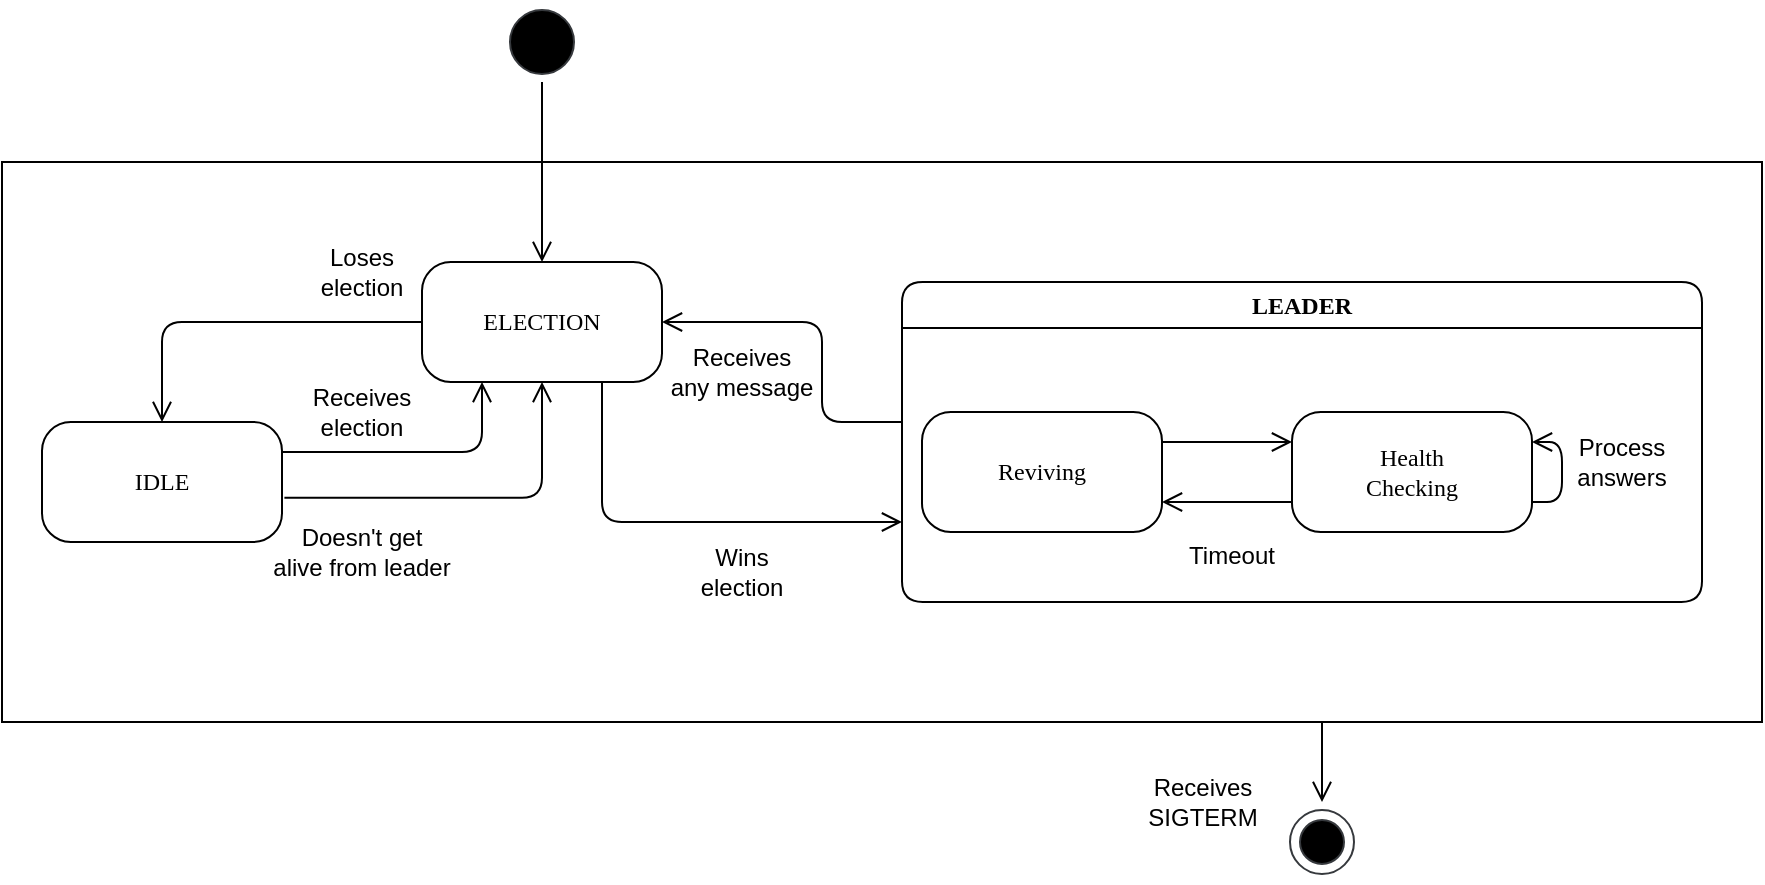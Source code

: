 <mxfile version="20.6.0"><diagram name="Page-1" id="58cdce13-f638-feb5-8d6f-7d28b1aa9fa0"><mxGraphModel dx="1437" dy="1545" grid="1" gridSize="10" guides="1" tooltips="1" connect="1" arrows="1" fold="1" page="1" pageScale="1" pageWidth="1100" pageHeight="850" background="none" math="0" shadow="0"><root><mxCell id="0"/><mxCell id="1" parent="0"/><mxCell id="382b91b5511bd0f7-1" value="" style="ellipse;html=1;shape=startState;rounded=1;shadow=0;comic=0;labelBackgroundColor=none;fontFamily=Verdana;fontSize=12;align=center;direction=south;fillColor=#000000;strokeColor=#36393d;" parent="1" vertex="1"><mxGeometry x="330" y="-40" width="40" height="40" as="geometry"/></mxCell><mxCell id="382b91b5511bd0f7-5" value="IDLE" style="rounded=1;whiteSpace=wrap;html=1;arcSize=24;shadow=0;comic=0;labelBackgroundColor=none;fontFamily=Verdana;fontSize=12;align=center;" parent="1" vertex="1"><mxGeometry x="100" y="170" width="120" height="60" as="geometry"/></mxCell><mxCell id="382b91b5511bd0f7-7" value="ELECTION" style="rounded=1;whiteSpace=wrap;html=1;arcSize=24;shadow=0;comic=0;labelBackgroundColor=none;fontFamily=Verdana;fontSize=12;align=center;" parent="1" vertex="1"><mxGeometry x="290" y="90" width="120" height="60" as="geometry"/></mxCell><mxCell id="2a3bc250acf0617d-7" value="LEADER" style="swimlane;whiteSpace=wrap;html=1;rounded=1;shadow=0;comic=0;labelBackgroundColor=none;strokeWidth=1;fontFamily=Verdana;fontSize=12;align=center;" parent="1" vertex="1"><mxGeometry x="530" y="100" width="400" height="160" as="geometry"/></mxCell><mxCell id="F5Ic-6FHs2QYIWe-cvFc-7" value="Reviving" style="rounded=1;whiteSpace=wrap;html=1;arcSize=24;shadow=0;comic=0;labelBackgroundColor=none;fontFamily=Verdana;fontSize=12;align=center;" vertex="1" parent="2a3bc250acf0617d-7"><mxGeometry x="10" y="65" width="120" height="60" as="geometry"/></mxCell><mxCell id="F5Ic-6FHs2QYIWe-cvFc-8" style="edgeStyle=elbowEdgeStyle;html=1;labelBackgroundColor=none;endArrow=open;endSize=8;fontFamily=Verdana;fontSize=12;align=left;entryX=1;entryY=0.75;entryDx=0;entryDy=0;exitX=0;exitY=0.75;exitDx=0;exitDy=0;" edge="1" parent="2a3bc250acf0617d-7" source="F5Ic-6FHs2QYIWe-cvFc-9" target="F5Ic-6FHs2QYIWe-cvFc-7"><mxGeometry relative="1" as="geometry"/></mxCell><mxCell id="F5Ic-6FHs2QYIWe-cvFc-9" value="&lt;div&gt;Health&lt;/div&gt;&lt;div&gt;Checking&lt;/div&gt;" style="rounded=1;whiteSpace=wrap;html=1;arcSize=24;shadow=0;comic=0;labelBackgroundColor=none;fontFamily=Verdana;fontSize=12;align=center;" vertex="1" parent="2a3bc250acf0617d-7"><mxGeometry x="195" y="65" width="120" height="60" as="geometry"/></mxCell><mxCell id="F5Ic-6FHs2QYIWe-cvFc-6" style="edgeStyle=elbowEdgeStyle;html=1;labelBackgroundColor=none;endArrow=open;endSize=8;fontFamily=Verdana;fontSize=12;align=left;exitX=1;exitY=0.25;exitDx=0;exitDy=0;entryX=0;entryY=0.25;entryDx=0;entryDy=0;" edge="1" parent="2a3bc250acf0617d-7" source="F5Ic-6FHs2QYIWe-cvFc-7" target="F5Ic-6FHs2QYIWe-cvFc-9"><mxGeometry relative="1" as="geometry"/></mxCell><mxCell id="F5Ic-6FHs2QYIWe-cvFc-10" style="edgeStyle=elbowEdgeStyle;html=1;labelBackgroundColor=none;endArrow=open;endSize=8;fontFamily=Verdana;fontSize=12;align=left;entryX=1;entryY=0.25;entryDx=0;entryDy=0;exitX=1;exitY=0.75;exitDx=0;exitDy=0;" edge="1" parent="2a3bc250acf0617d-7" source="F5Ic-6FHs2QYIWe-cvFc-9" target="F5Ic-6FHs2QYIWe-cvFc-9"><mxGeometry relative="1" as="geometry"><mxPoint x="-75" y="-375" as="sourcePoint"/><mxPoint x="-140" y="-375" as="targetPoint"/><Array as="points"><mxPoint x="330" y="115"/><mxPoint x="340" y="95"/></Array></mxGeometry></mxCell><mxCell id="F5Ic-6FHs2QYIWe-cvFc-11" value="&lt;div&gt;Process&lt;/div&gt;&lt;div&gt;answers&lt;br&gt;&lt;/div&gt;" style="text;html=1;strokeColor=none;fillColor=none;align=center;verticalAlign=middle;whiteSpace=wrap;rounded=0;" vertex="1" parent="2a3bc250acf0617d-7"><mxGeometry x="330" y="75" width="60" height="30" as="geometry"/></mxCell><mxCell id="F5Ic-6FHs2QYIWe-cvFc-12" value="Timeout" style="text;html=1;strokeColor=none;fillColor=none;align=center;verticalAlign=middle;whiteSpace=wrap;rounded=0;" vertex="1" parent="2a3bc250acf0617d-7"><mxGeometry x="135" y="122" width="60" height="30" as="geometry"/></mxCell><mxCell id="2a3bc250acf0617d-10" style="edgeStyle=orthogonalEdgeStyle;html=1;labelBackgroundColor=none;endArrow=open;endSize=8;fontFamily=Verdana;fontSize=12;align=left;entryX=0.5;entryY=0;exitX=1;exitY=0.5;exitDx=0;exitDy=0;entryDx=0;entryDy=0;" parent="1" source="382b91b5511bd0f7-1" target="382b91b5511bd0f7-7" edge="1"><mxGeometry relative="1" as="geometry"><Array as="points"><mxPoint x="350" y="20"/><mxPoint x="350" y="20"/></Array><mxPoint x="180.0" y="40" as="sourcePoint"/></mxGeometry></mxCell><mxCell id="2a3bc250acf0617d-11" style="edgeStyle=orthogonalEdgeStyle;html=1;entryX=0.5;entryY=0;labelBackgroundColor=none;endArrow=open;endSize=8;fontFamily=Verdana;fontSize=12;align=left;exitX=0;exitY=0.5;exitDx=0;exitDy=0;entryDx=0;entryDy=0;" parent="1" source="382b91b5511bd0f7-7" target="382b91b5511bd0f7-5" edge="1"><mxGeometry relative="1" as="geometry"><mxPoint x="370" y="160" as="sourcePoint"/><Array as="points"><mxPoint x="160" y="120"/></Array></mxGeometry></mxCell><mxCell id="2a3bc250acf0617d-13" style="edgeStyle=orthogonalEdgeStyle;html=1;exitX=1;exitY=0.25;entryX=0.25;entryY=1;labelBackgroundColor=none;endArrow=open;endSize=8;fontFamily=Verdana;fontSize=12;align=left;entryDx=0;entryDy=0;exitDx=0;exitDy=0;" parent="1" source="382b91b5511bd0f7-5" target="382b91b5511bd0f7-7" edge="1"><mxGeometry relative="1" as="geometry"/></mxCell><mxCell id="2a3bc250acf0617d-14" style="edgeStyle=orthogonalEdgeStyle;html=1;entryX=1;entryY=0.5;labelBackgroundColor=none;endArrow=open;endSize=8;fontFamily=Verdana;fontSize=12;align=left;entryDx=0;entryDy=0;" parent="1" target="382b91b5511bd0f7-7" edge="1"><mxGeometry relative="1" as="geometry"><mxPoint x="530" y="170" as="sourcePoint"/><Array as="points"><mxPoint x="490" y="170"/><mxPoint x="490" y="120"/></Array></mxGeometry></mxCell><mxCell id="F5Ic-6FHs2QYIWe-cvFc-16" style="edgeStyle=orthogonalEdgeStyle;html=1;exitX=0.75;exitY=1;labelBackgroundColor=none;endArrow=open;endSize=8;fontFamily=Verdana;fontSize=12;align=left;exitDx=0;exitDy=0;" edge="1" parent="1" source="382b91b5511bd0f7-7"><mxGeometry relative="1" as="geometry"><mxPoint x="440" y="365" as="sourcePoint"/><mxPoint x="530" y="220" as="targetPoint"/><Array as="points"><mxPoint x="380" y="220"/></Array></mxGeometry></mxCell><mxCell id="F5Ic-6FHs2QYIWe-cvFc-17" value="&lt;div&gt;Wins&lt;/div&gt;&lt;div&gt;election&lt;br&gt;&lt;/div&gt;" style="text;html=1;strokeColor=none;fillColor=none;align=center;verticalAlign=middle;whiteSpace=wrap;rounded=0;" vertex="1" parent="1"><mxGeometry x="420" y="230" width="60" height="30" as="geometry"/></mxCell><mxCell id="F5Ic-6FHs2QYIWe-cvFc-18" value="&lt;div&gt;Receives&lt;/div&gt;&lt;div&gt;any message&lt;br&gt;&lt;/div&gt;" style="text;html=1;strokeColor=none;fillColor=none;align=center;verticalAlign=middle;whiteSpace=wrap;rounded=0;" vertex="1" parent="1"><mxGeometry x="410" y="130" width="80" height="30" as="geometry"/></mxCell><mxCell id="F5Ic-6FHs2QYIWe-cvFc-19" value="&lt;div&gt;Receives&lt;/div&gt;&lt;div&gt;election&lt;br&gt;&lt;/div&gt;" style="text;html=1;strokeColor=none;fillColor=none;align=center;verticalAlign=middle;whiteSpace=wrap;rounded=0;" vertex="1" parent="1"><mxGeometry x="230" y="150" width="60" height="30" as="geometry"/></mxCell><mxCell id="F5Ic-6FHs2QYIWe-cvFc-20" style="edgeStyle=orthogonalEdgeStyle;html=1;exitX=1.01;exitY=0.631;entryX=0.5;entryY=1;labelBackgroundColor=none;endArrow=open;endSize=8;fontFamily=Verdana;fontSize=12;align=left;entryDx=0;entryDy=0;exitDx=0;exitDy=0;exitPerimeter=0;" edge="1" parent="1" source="382b91b5511bd0f7-5" target="382b91b5511bd0f7-7"><mxGeometry relative="1" as="geometry"><mxPoint x="230" y="195" as="sourcePoint"/><mxPoint x="330" y="160" as="targetPoint"/></mxGeometry></mxCell><mxCell id="F5Ic-6FHs2QYIWe-cvFc-21" value="&lt;div&gt;Doesn't get&lt;/div&gt;&lt;div&gt;alive from leader&lt;br&gt;&lt;/div&gt;" style="text;html=1;strokeColor=none;fillColor=none;align=center;verticalAlign=middle;whiteSpace=wrap;rounded=0;" vertex="1" parent="1"><mxGeometry x="205" y="220" width="110" height="30" as="geometry"/></mxCell><mxCell id="F5Ic-6FHs2QYIWe-cvFc-22" value="&lt;div&gt;Loses&lt;/div&gt;&lt;div&gt;election&lt;br&gt;&lt;/div&gt;" style="text;html=1;strokeColor=none;fillColor=none;align=center;verticalAlign=middle;whiteSpace=wrap;rounded=0;" vertex="1" parent="1"><mxGeometry x="230" y="80" width="60" height="30" as="geometry"/></mxCell><mxCell id="F5Ic-6FHs2QYIWe-cvFc-33" value="" style="rounded=0;whiteSpace=wrap;html=1;fillColor=none;" vertex="1" parent="1"><mxGeometry x="80" y="40" width="880" height="280" as="geometry"/></mxCell><mxCell id="F5Ic-6FHs2QYIWe-cvFc-34" style="edgeStyle=orthogonalEdgeStyle;html=1;labelBackgroundColor=none;endArrow=open;endSize=8;fontFamily=Verdana;fontSize=12;align=left;exitX=0.75;exitY=1;exitDx=0;exitDy=0;entryX=0;entryY=0.5;entryDx=0;entryDy=0;" edge="1" parent="1" source="F5Ic-6FHs2QYIWe-cvFc-33" target="F5Ic-6FHs2QYIWe-cvFc-35"><mxGeometry relative="1" as="geometry"><Array as="points"/><mxPoint x="360.0" y="10" as="sourcePoint"/><mxPoint x="740" y="370" as="targetPoint"/></mxGeometry></mxCell><mxCell id="F5Ic-6FHs2QYIWe-cvFc-37" value="" style="group" vertex="1" connectable="0" parent="1"><mxGeometry x="720" y="360" width="40" height="40" as="geometry"/></mxCell><mxCell id="F5Ic-6FHs2QYIWe-cvFc-35" value="" style="ellipse;html=1;shape=startState;rounded=1;shadow=0;comic=0;labelBackgroundColor=none;fontFamily=Verdana;fontSize=12;align=center;direction=south;fillColor=none;strokeColor=#36393d;" vertex="1" parent="F5Ic-6FHs2QYIWe-cvFc-37"><mxGeometry width="40" height="40" as="geometry"/></mxCell><mxCell id="F5Ic-6FHs2QYIWe-cvFc-36" value="" style="ellipse;html=1;shape=startState;rounded=1;shadow=0;comic=0;labelBackgroundColor=none;fontFamily=Verdana;fontSize=12;align=center;direction=south;fillColor=#000000;strokeColor=#36393d;" vertex="1" parent="F5Ic-6FHs2QYIWe-cvFc-37"><mxGeometry x="5" y="5" width="30" height="30" as="geometry"/></mxCell><mxCell id="F5Ic-6FHs2QYIWe-cvFc-38" value="&lt;div&gt;Receives&lt;/div&gt;&lt;div&gt;SIGTERM&lt;br&gt;&lt;/div&gt;" style="text;html=1;align=center;verticalAlign=middle;resizable=0;points=[];autosize=1;strokeColor=none;fillColor=none;" vertex="1" parent="1"><mxGeometry x="640" y="340" width="80" height="40" as="geometry"/></mxCell></root></mxGraphModel></diagram></mxfile>